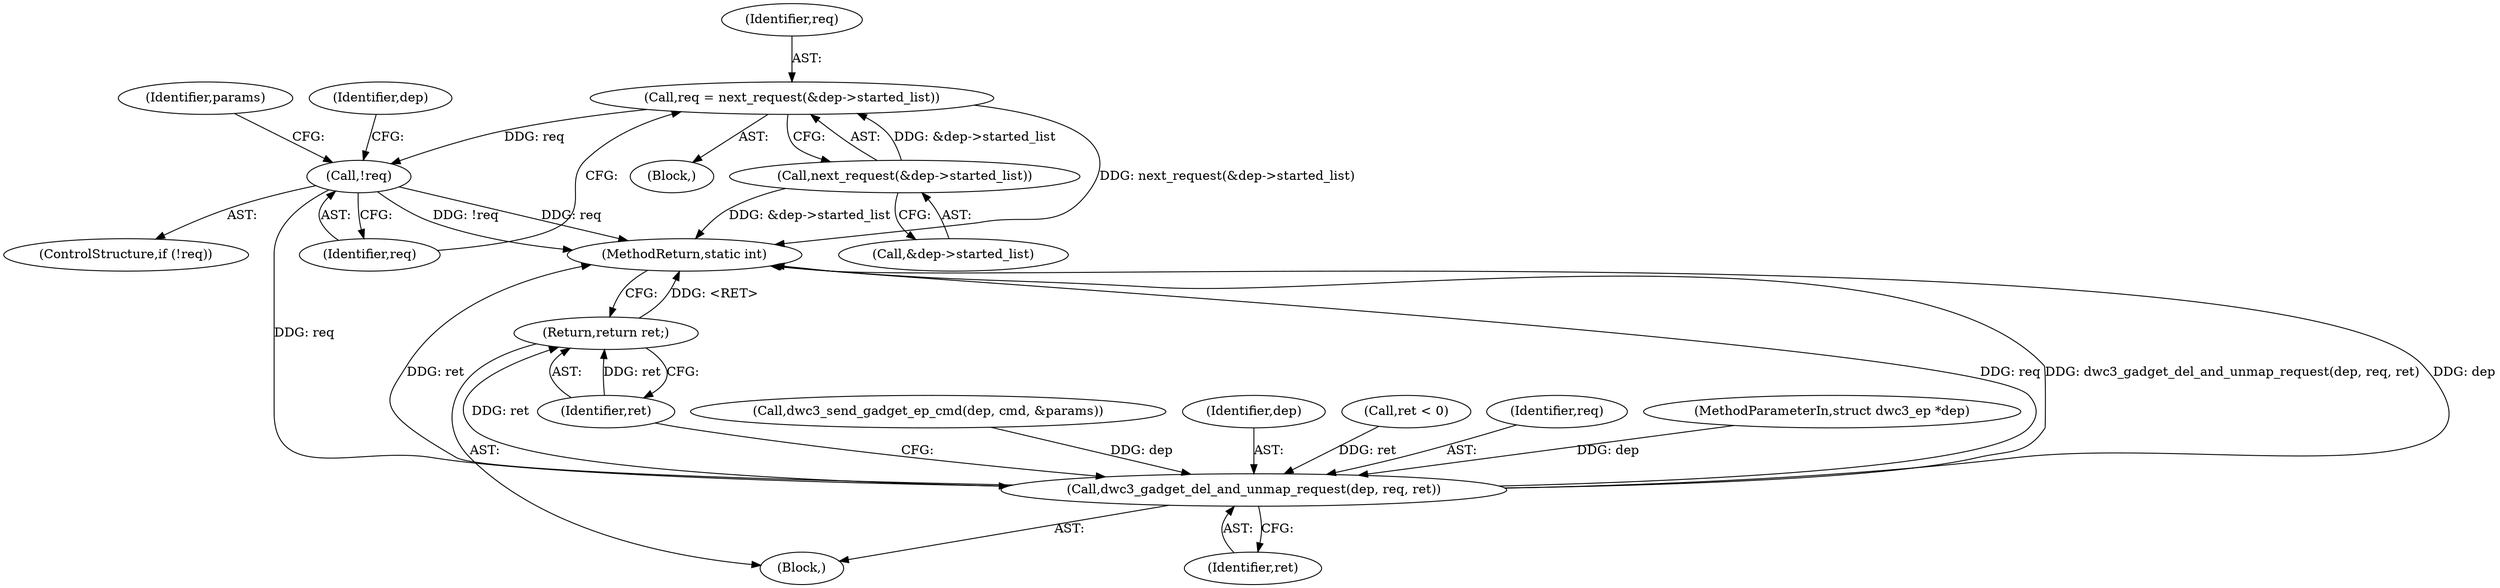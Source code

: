 digraph "0_linux_c91815b596245fd7da349ecc43c8def670d2269e@pointer" {
"1000125" [label="(Call,req = next_request(&dep->started_list))"];
"1000127" [label="(Call,next_request(&dep->started_list))"];
"1000133" [label="(Call,!req)"];
"1000221" [label="(Call,dwc3_gadget_del_and_unmap_request(dep, req, ret))"];
"1000225" [label="(Return,return ret;)"];
"1000134" [label="(Identifier,req)"];
"1000221" [label="(Call,dwc3_gadget_del_and_unmap_request(dep, req, ret))"];
"1000224" [label="(Identifier,ret)"];
"1000226" [label="(Identifier,ret)"];
"1000125" [label="(Call,req = next_request(&dep->started_list))"];
"1000133" [label="(Call,!req)"];
"1000145" [label="(Identifier,params)"];
"1000132" [label="(ControlStructure,if (!req))"];
"1000248" [label="(MethodReturn,static int)"];
"1000127" [label="(Call,next_request(&dep->started_list))"];
"1000196" [label="(Call,dwc3_send_gadget_ep_cmd(dep, cmd, &params))"];
"1000225" [label="(Return,return ret;)"];
"1000103" [label="(Block,)"];
"1000205" [label="(Block,)"];
"1000222" [label="(Identifier,dep)"];
"1000202" [label="(Call,ret < 0)"];
"1000223" [label="(Identifier,req)"];
"1000126" [label="(Identifier,req)"];
"1000138" [label="(Identifier,dep)"];
"1000128" [label="(Call,&dep->started_list)"];
"1000102" [label="(MethodParameterIn,struct dwc3_ep *dep)"];
"1000125" -> "1000103"  [label="AST: "];
"1000125" -> "1000127"  [label="CFG: "];
"1000126" -> "1000125"  [label="AST: "];
"1000127" -> "1000125"  [label="AST: "];
"1000134" -> "1000125"  [label="CFG: "];
"1000125" -> "1000248"  [label="DDG: next_request(&dep->started_list)"];
"1000127" -> "1000125"  [label="DDG: &dep->started_list"];
"1000125" -> "1000133"  [label="DDG: req"];
"1000127" -> "1000128"  [label="CFG: "];
"1000128" -> "1000127"  [label="AST: "];
"1000127" -> "1000248"  [label="DDG: &dep->started_list"];
"1000133" -> "1000132"  [label="AST: "];
"1000133" -> "1000134"  [label="CFG: "];
"1000134" -> "1000133"  [label="AST: "];
"1000138" -> "1000133"  [label="CFG: "];
"1000145" -> "1000133"  [label="CFG: "];
"1000133" -> "1000248"  [label="DDG: req"];
"1000133" -> "1000248"  [label="DDG: !req"];
"1000133" -> "1000221"  [label="DDG: req"];
"1000221" -> "1000205"  [label="AST: "];
"1000221" -> "1000224"  [label="CFG: "];
"1000222" -> "1000221"  [label="AST: "];
"1000223" -> "1000221"  [label="AST: "];
"1000224" -> "1000221"  [label="AST: "];
"1000226" -> "1000221"  [label="CFG: "];
"1000221" -> "1000248"  [label="DDG: req"];
"1000221" -> "1000248"  [label="DDG: dwc3_gadget_del_and_unmap_request(dep, req, ret)"];
"1000221" -> "1000248"  [label="DDG: dep"];
"1000221" -> "1000248"  [label="DDG: ret"];
"1000196" -> "1000221"  [label="DDG: dep"];
"1000102" -> "1000221"  [label="DDG: dep"];
"1000202" -> "1000221"  [label="DDG: ret"];
"1000221" -> "1000225"  [label="DDG: ret"];
"1000225" -> "1000205"  [label="AST: "];
"1000225" -> "1000226"  [label="CFG: "];
"1000226" -> "1000225"  [label="AST: "];
"1000248" -> "1000225"  [label="CFG: "];
"1000225" -> "1000248"  [label="DDG: <RET>"];
"1000226" -> "1000225"  [label="DDG: ret"];
}

